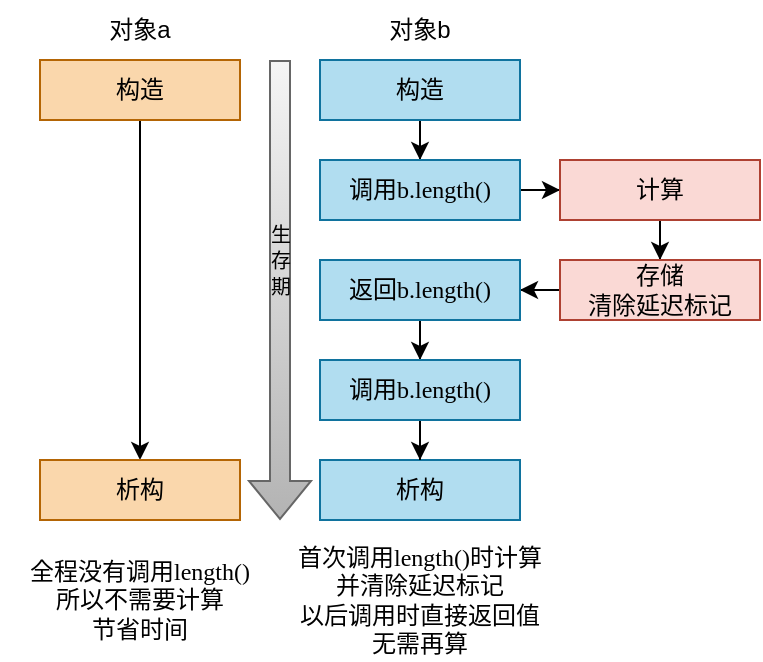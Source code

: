 <mxfile version="22.1.18" type="device">
  <diagram name="Page-1" id="Caa9E9GEJXXpX6c3hobu">
    <mxGraphModel dx="558" dy="383" grid="1" gridSize="10" guides="1" tooltips="1" connect="1" arrows="1" fold="1" page="1" pageScale="1" pageWidth="850" pageHeight="1100" math="0" shadow="0">
      <root>
        <mxCell id="0" />
        <mxCell id="1" parent="0" />
        <mxCell id="Jd0V6s8Q-409282UJGnS-2" value="" style="shape=flexArrow;endArrow=classic;html=1;rounded=0;fillColor=#f5f5f5;gradientColor=#b3b3b3;strokeColor=#666666;" edge="1" parent="1">
          <mxGeometry width="50" height="50" relative="1" as="geometry">
            <mxPoint x="320" y="40" as="sourcePoint" />
            <mxPoint x="320" y="270" as="targetPoint" />
          </mxGeometry>
        </mxCell>
        <mxCell id="Jd0V6s8Q-409282UJGnS-7" value="&lt;font style=&quot;font-size: 10px;&quot;&gt;生&lt;br&gt;存&lt;br&gt;期&lt;/font&gt;" style="edgeLabel;html=1;align=center;verticalAlign=middle;resizable=0;points=[];labelBackgroundColor=none;" vertex="1" connectable="0" parent="Jd0V6s8Q-409282UJGnS-2">
          <mxGeometry x="-0.152" y="-2" relative="1" as="geometry">
            <mxPoint x="2" y="2" as="offset" />
          </mxGeometry>
        </mxCell>
        <mxCell id="Jd0V6s8Q-409282UJGnS-9" style="edgeStyle=orthogonalEdgeStyle;rounded=0;orthogonalLoop=1;jettySize=auto;html=1;" edge="1" parent="1" source="Jd0V6s8Q-409282UJGnS-3" target="Jd0V6s8Q-409282UJGnS-8">
          <mxGeometry relative="1" as="geometry" />
        </mxCell>
        <mxCell id="Jd0V6s8Q-409282UJGnS-3" value="构造" style="rounded=0;whiteSpace=wrap;html=1;fillColor=#fad7ac;strokeColor=#b46504;fontFamily=consolas;" vertex="1" parent="1">
          <mxGeometry x="200" y="40" width="100" height="30" as="geometry" />
        </mxCell>
        <mxCell id="Jd0V6s8Q-409282UJGnS-4" value="对象a" style="text;html=1;strokeColor=none;fillColor=none;align=center;verticalAlign=middle;whiteSpace=wrap;rounded=0;" vertex="1" parent="1">
          <mxGeometry x="220" y="10" width="60" height="30" as="geometry" />
        </mxCell>
        <mxCell id="Jd0V6s8Q-409282UJGnS-8" value="析构" style="rounded=0;whiteSpace=wrap;html=1;fillColor=#fad7ac;strokeColor=#b46504;fontFamily=consolas;" vertex="1" parent="1">
          <mxGeometry x="200" y="240" width="100" height="30" as="geometry" />
        </mxCell>
        <mxCell id="Jd0V6s8Q-409282UJGnS-16" value="" style="edgeStyle=orthogonalEdgeStyle;rounded=0;orthogonalLoop=1;jettySize=auto;html=1;" edge="1" parent="1" source="Jd0V6s8Q-409282UJGnS-11" target="Jd0V6s8Q-409282UJGnS-15">
          <mxGeometry relative="1" as="geometry" />
        </mxCell>
        <mxCell id="Jd0V6s8Q-409282UJGnS-11" value="构造" style="rounded=0;whiteSpace=wrap;html=1;fillColor=#b1ddf0;strokeColor=#10739e;fontFamily=consolas;" vertex="1" parent="1">
          <mxGeometry x="340" y="40" width="100" height="30" as="geometry" />
        </mxCell>
        <mxCell id="Jd0V6s8Q-409282UJGnS-12" value="对象b" style="text;html=1;strokeColor=none;fillColor=none;align=center;verticalAlign=middle;whiteSpace=wrap;rounded=0;" vertex="1" parent="1">
          <mxGeometry x="360" y="10" width="60" height="30" as="geometry" />
        </mxCell>
        <mxCell id="Jd0V6s8Q-409282UJGnS-13" value="析构" style="rounded=0;whiteSpace=wrap;html=1;fillColor=#b1ddf0;strokeColor=#10739e;fontFamily=consolas;" vertex="1" parent="1">
          <mxGeometry x="340" y="240" width="100" height="30" as="geometry" />
        </mxCell>
        <mxCell id="Jd0V6s8Q-409282UJGnS-18" value="" style="edgeStyle=orthogonalEdgeStyle;rounded=0;orthogonalLoop=1;jettySize=auto;html=1;" edge="1" parent="1" source="Jd0V6s8Q-409282UJGnS-15" target="Jd0V6s8Q-409282UJGnS-17">
          <mxGeometry relative="1" as="geometry" />
        </mxCell>
        <mxCell id="Jd0V6s8Q-409282UJGnS-15" value="&lt;font face=&quot;consolas&quot;&gt;调用b.length()&lt;/font&gt;" style="rounded=0;whiteSpace=wrap;html=1;fillColor=#b1ddf0;strokeColor=#10739e;" vertex="1" parent="1">
          <mxGeometry x="340" y="90" width="100" height="30" as="geometry" />
        </mxCell>
        <mxCell id="Jd0V6s8Q-409282UJGnS-20" value="" style="edgeStyle=orthogonalEdgeStyle;rounded=0;orthogonalLoop=1;jettySize=auto;html=1;" edge="1" parent="1" source="Jd0V6s8Q-409282UJGnS-17" target="Jd0V6s8Q-409282UJGnS-19">
          <mxGeometry relative="1" as="geometry" />
        </mxCell>
        <mxCell id="Jd0V6s8Q-409282UJGnS-17" value="&lt;font face=&quot;consolas&quot;&gt;计算&lt;/font&gt;" style="rounded=0;whiteSpace=wrap;html=1;fillColor=#fad9d5;strokeColor=#ae4132;" vertex="1" parent="1">
          <mxGeometry x="460" y="90" width="100" height="30" as="geometry" />
        </mxCell>
        <mxCell id="Jd0V6s8Q-409282UJGnS-24" value="" style="edgeStyle=orthogonalEdgeStyle;rounded=0;orthogonalLoop=1;jettySize=auto;html=1;" edge="1" parent="1" source="Jd0V6s8Q-409282UJGnS-19" target="Jd0V6s8Q-409282UJGnS-23">
          <mxGeometry relative="1" as="geometry" />
        </mxCell>
        <mxCell id="Jd0V6s8Q-409282UJGnS-19" value="&lt;font face=&quot;consolas&quot;&gt;存储&lt;br&gt;清除延迟标记&lt;br&gt;&lt;/font&gt;" style="rounded=0;whiteSpace=wrap;html=1;fillColor=#fad9d5;strokeColor=#ae4132;" vertex="1" parent="1">
          <mxGeometry x="460" y="140" width="100" height="30" as="geometry" />
        </mxCell>
        <mxCell id="Jd0V6s8Q-409282UJGnS-28" value="" style="edgeStyle=orthogonalEdgeStyle;rounded=0;orthogonalLoop=1;jettySize=auto;html=1;" edge="1" parent="1" source="Jd0V6s8Q-409282UJGnS-23" target="Jd0V6s8Q-409282UJGnS-27">
          <mxGeometry relative="1" as="geometry" />
        </mxCell>
        <mxCell id="Jd0V6s8Q-409282UJGnS-23" value="&lt;font face=&quot;consolas&quot;&gt;返回b.length()&lt;/font&gt;" style="rounded=0;whiteSpace=wrap;html=1;fillColor=#b1ddf0;strokeColor=#10739e;" vertex="1" parent="1">
          <mxGeometry x="340" y="140" width="100" height="30" as="geometry" />
        </mxCell>
        <mxCell id="Jd0V6s8Q-409282UJGnS-29" value="" style="edgeStyle=orthogonalEdgeStyle;rounded=0;orthogonalLoop=1;jettySize=auto;html=1;" edge="1" parent="1" source="Jd0V6s8Q-409282UJGnS-27" target="Jd0V6s8Q-409282UJGnS-13">
          <mxGeometry relative="1" as="geometry" />
        </mxCell>
        <mxCell id="Jd0V6s8Q-409282UJGnS-27" value="&lt;font face=&quot;consolas&quot;&gt;调用b.length()&lt;/font&gt;" style="rounded=0;whiteSpace=wrap;html=1;fillColor=#b1ddf0;strokeColor=#10739e;" vertex="1" parent="1">
          <mxGeometry x="340" y="190" width="100" height="30" as="geometry" />
        </mxCell>
        <mxCell id="Jd0V6s8Q-409282UJGnS-30" value="&lt;font face=&quot;consolas&quot;&gt;全程没有调用length()&lt;br&gt;所以不需要计算&lt;br&gt;节省时间&lt;br&gt;&lt;/font&gt;" style="text;html=1;strokeColor=none;fillColor=none;align=center;verticalAlign=middle;whiteSpace=wrap;rounded=0;" vertex="1" parent="1">
          <mxGeometry x="180" y="280" width="140" height="60" as="geometry" />
        </mxCell>
        <mxCell id="Jd0V6s8Q-409282UJGnS-31" value="&lt;font face=&quot;consolas&quot;&gt;首次调用length()时计算&lt;br&gt;并清除延迟标记&lt;br&gt;以后调用时直接返回值&lt;br&gt;无需再算&lt;br&gt;&lt;/font&gt;" style="text;html=1;strokeColor=none;fillColor=none;align=center;verticalAlign=middle;whiteSpace=wrap;rounded=0;" vertex="1" parent="1">
          <mxGeometry x="320" y="280" width="140" height="60" as="geometry" />
        </mxCell>
      </root>
    </mxGraphModel>
  </diagram>
</mxfile>
